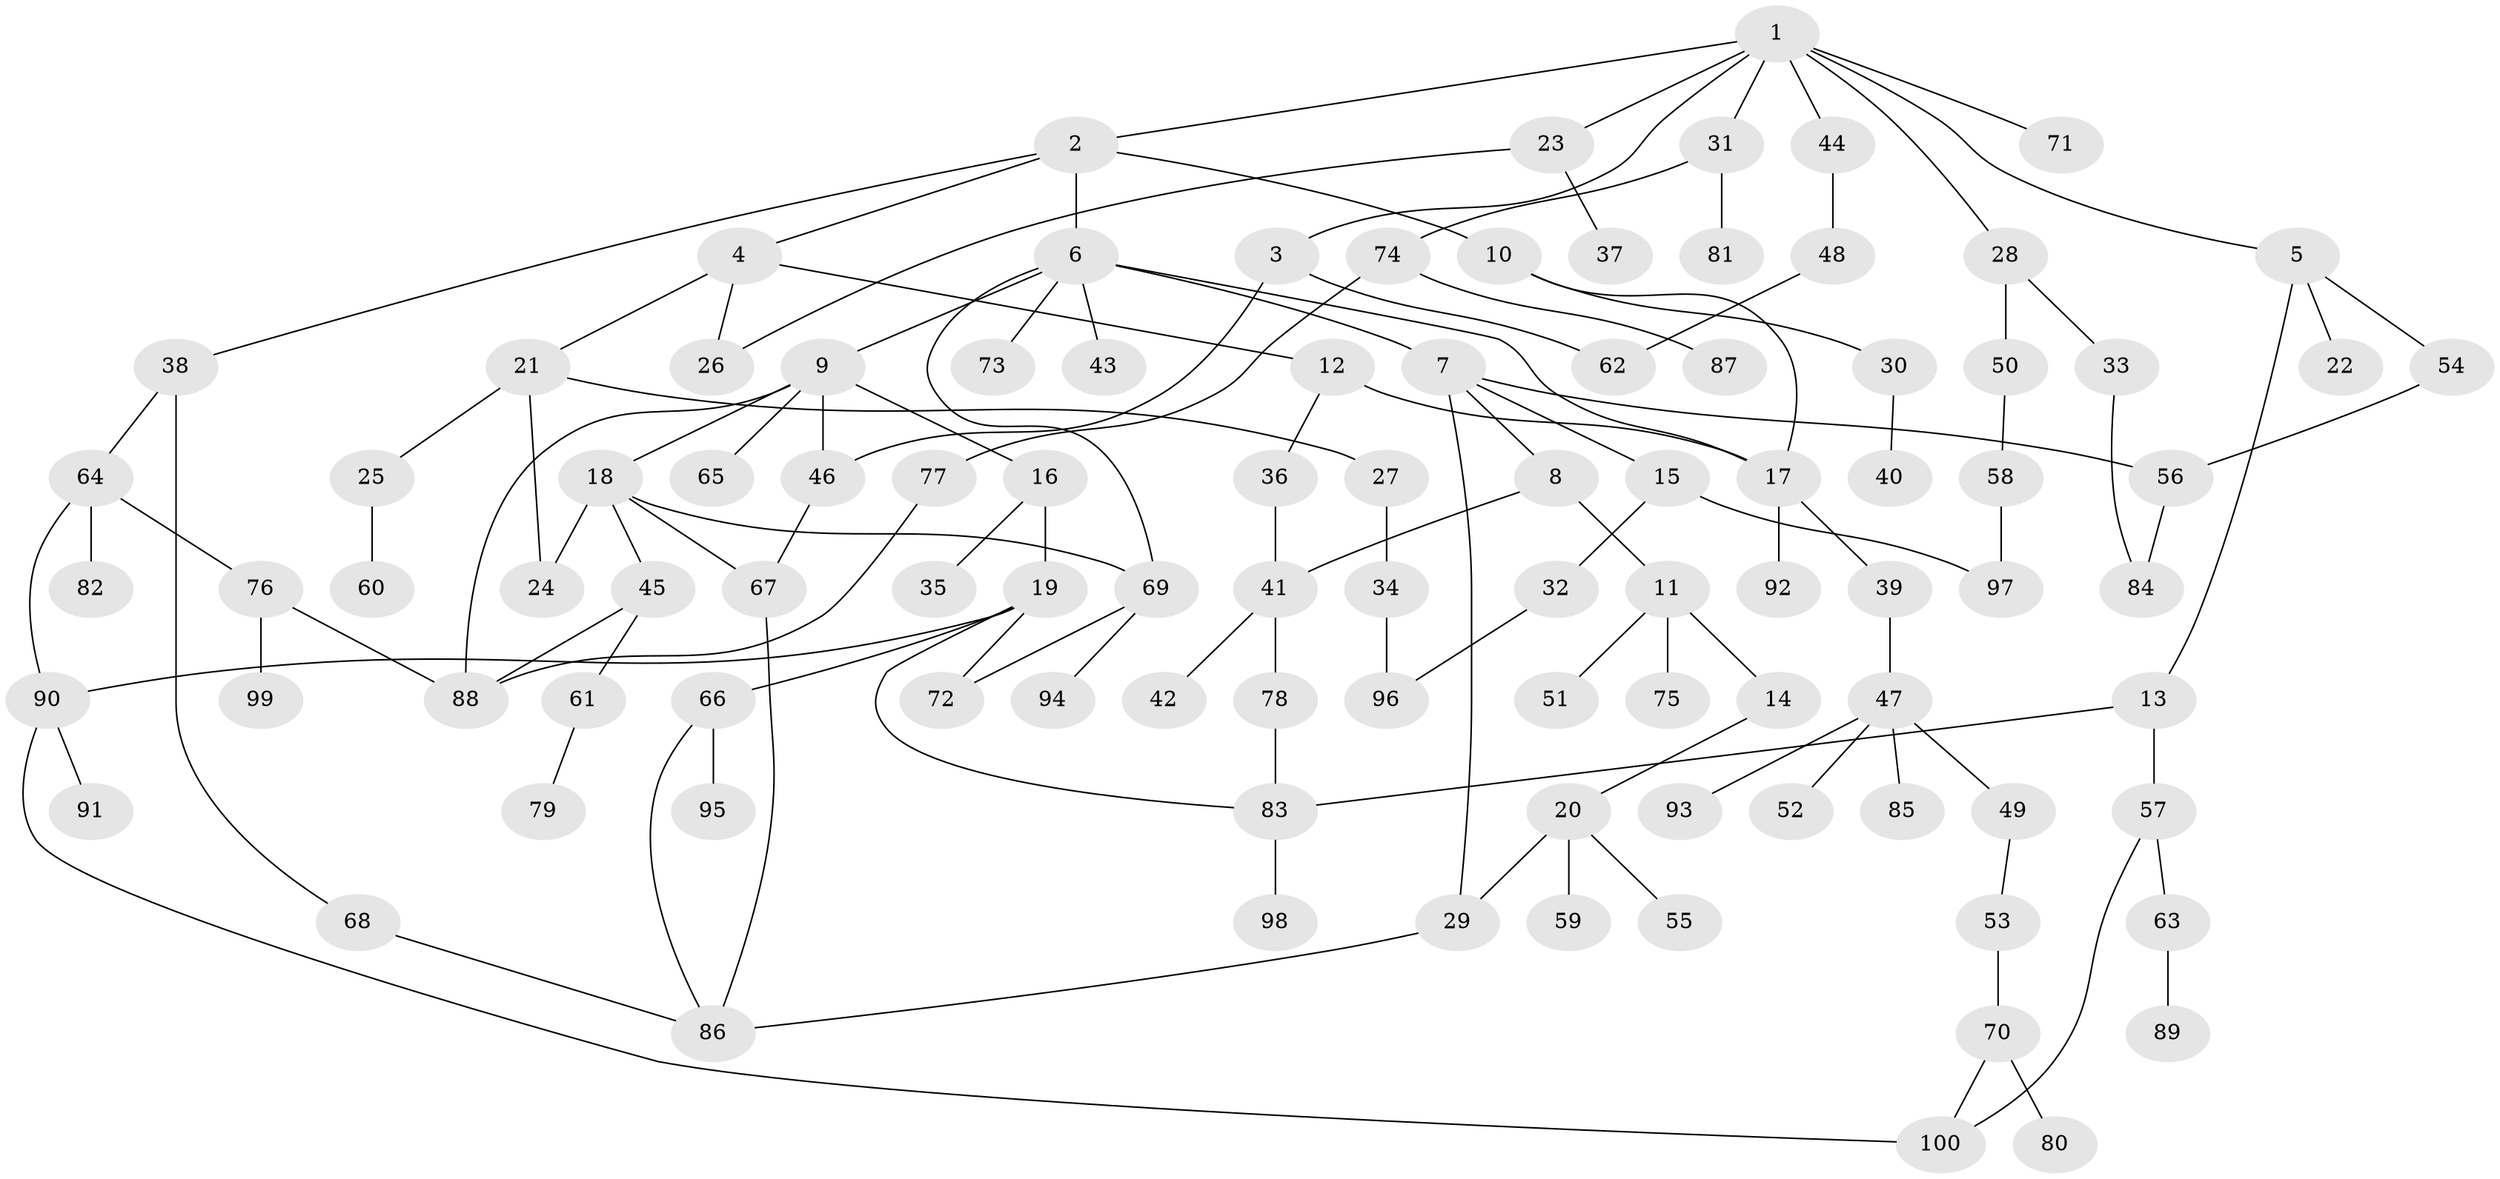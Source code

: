 // Generated by graph-tools (version 1.1) at 2025/49/03/09/25 03:49:25]
// undirected, 100 vertices, 125 edges
graph export_dot {
graph [start="1"]
  node [color=gray90,style=filled];
  1;
  2;
  3;
  4;
  5;
  6;
  7;
  8;
  9;
  10;
  11;
  12;
  13;
  14;
  15;
  16;
  17;
  18;
  19;
  20;
  21;
  22;
  23;
  24;
  25;
  26;
  27;
  28;
  29;
  30;
  31;
  32;
  33;
  34;
  35;
  36;
  37;
  38;
  39;
  40;
  41;
  42;
  43;
  44;
  45;
  46;
  47;
  48;
  49;
  50;
  51;
  52;
  53;
  54;
  55;
  56;
  57;
  58;
  59;
  60;
  61;
  62;
  63;
  64;
  65;
  66;
  67;
  68;
  69;
  70;
  71;
  72;
  73;
  74;
  75;
  76;
  77;
  78;
  79;
  80;
  81;
  82;
  83;
  84;
  85;
  86;
  87;
  88;
  89;
  90;
  91;
  92;
  93;
  94;
  95;
  96;
  97;
  98;
  99;
  100;
  1 -- 2;
  1 -- 3;
  1 -- 5;
  1 -- 23;
  1 -- 28;
  1 -- 31;
  1 -- 44;
  1 -- 71;
  2 -- 4;
  2 -- 6;
  2 -- 10;
  2 -- 38;
  3 -- 62;
  3 -- 46;
  4 -- 12;
  4 -- 21;
  4 -- 26;
  5 -- 13;
  5 -- 22;
  5 -- 54;
  6 -- 7;
  6 -- 9;
  6 -- 17;
  6 -- 43;
  6 -- 73;
  6 -- 69;
  7 -- 8;
  7 -- 15;
  7 -- 29;
  7 -- 56;
  8 -- 11;
  8 -- 41;
  9 -- 16;
  9 -- 18;
  9 -- 46;
  9 -- 65;
  9 -- 88;
  10 -- 30;
  10 -- 17;
  11 -- 14;
  11 -- 51;
  11 -- 75;
  12 -- 36;
  12 -- 17;
  13 -- 57;
  13 -- 83;
  14 -- 20;
  15 -- 32;
  15 -- 97;
  16 -- 19;
  16 -- 35;
  17 -- 39;
  17 -- 92;
  18 -- 24;
  18 -- 45;
  18 -- 67;
  18 -- 69;
  19 -- 66;
  19 -- 72;
  19 -- 90;
  19 -- 83;
  20 -- 29;
  20 -- 55;
  20 -- 59;
  21 -- 25;
  21 -- 27;
  21 -- 24;
  23 -- 26;
  23 -- 37;
  25 -- 60;
  27 -- 34;
  28 -- 33;
  28 -- 50;
  29 -- 86;
  30 -- 40;
  31 -- 74;
  31 -- 81;
  32 -- 96;
  33 -- 84;
  34 -- 96;
  36 -- 41;
  38 -- 64;
  38 -- 68;
  39 -- 47;
  41 -- 42;
  41 -- 78;
  44 -- 48;
  45 -- 61;
  45 -- 88;
  46 -- 67;
  47 -- 49;
  47 -- 52;
  47 -- 85;
  47 -- 93;
  48 -- 62;
  49 -- 53;
  50 -- 58;
  53 -- 70;
  54 -- 56;
  56 -- 84;
  57 -- 63;
  57 -- 100;
  58 -- 97;
  61 -- 79;
  63 -- 89;
  64 -- 76;
  64 -- 82;
  64 -- 90;
  66 -- 95;
  66 -- 86;
  67 -- 86;
  68 -- 86;
  69 -- 94;
  69 -- 72;
  70 -- 80;
  70 -- 100;
  74 -- 77;
  74 -- 87;
  76 -- 99;
  76 -- 88;
  77 -- 88;
  78 -- 83;
  83 -- 98;
  90 -- 91;
  90 -- 100;
}

